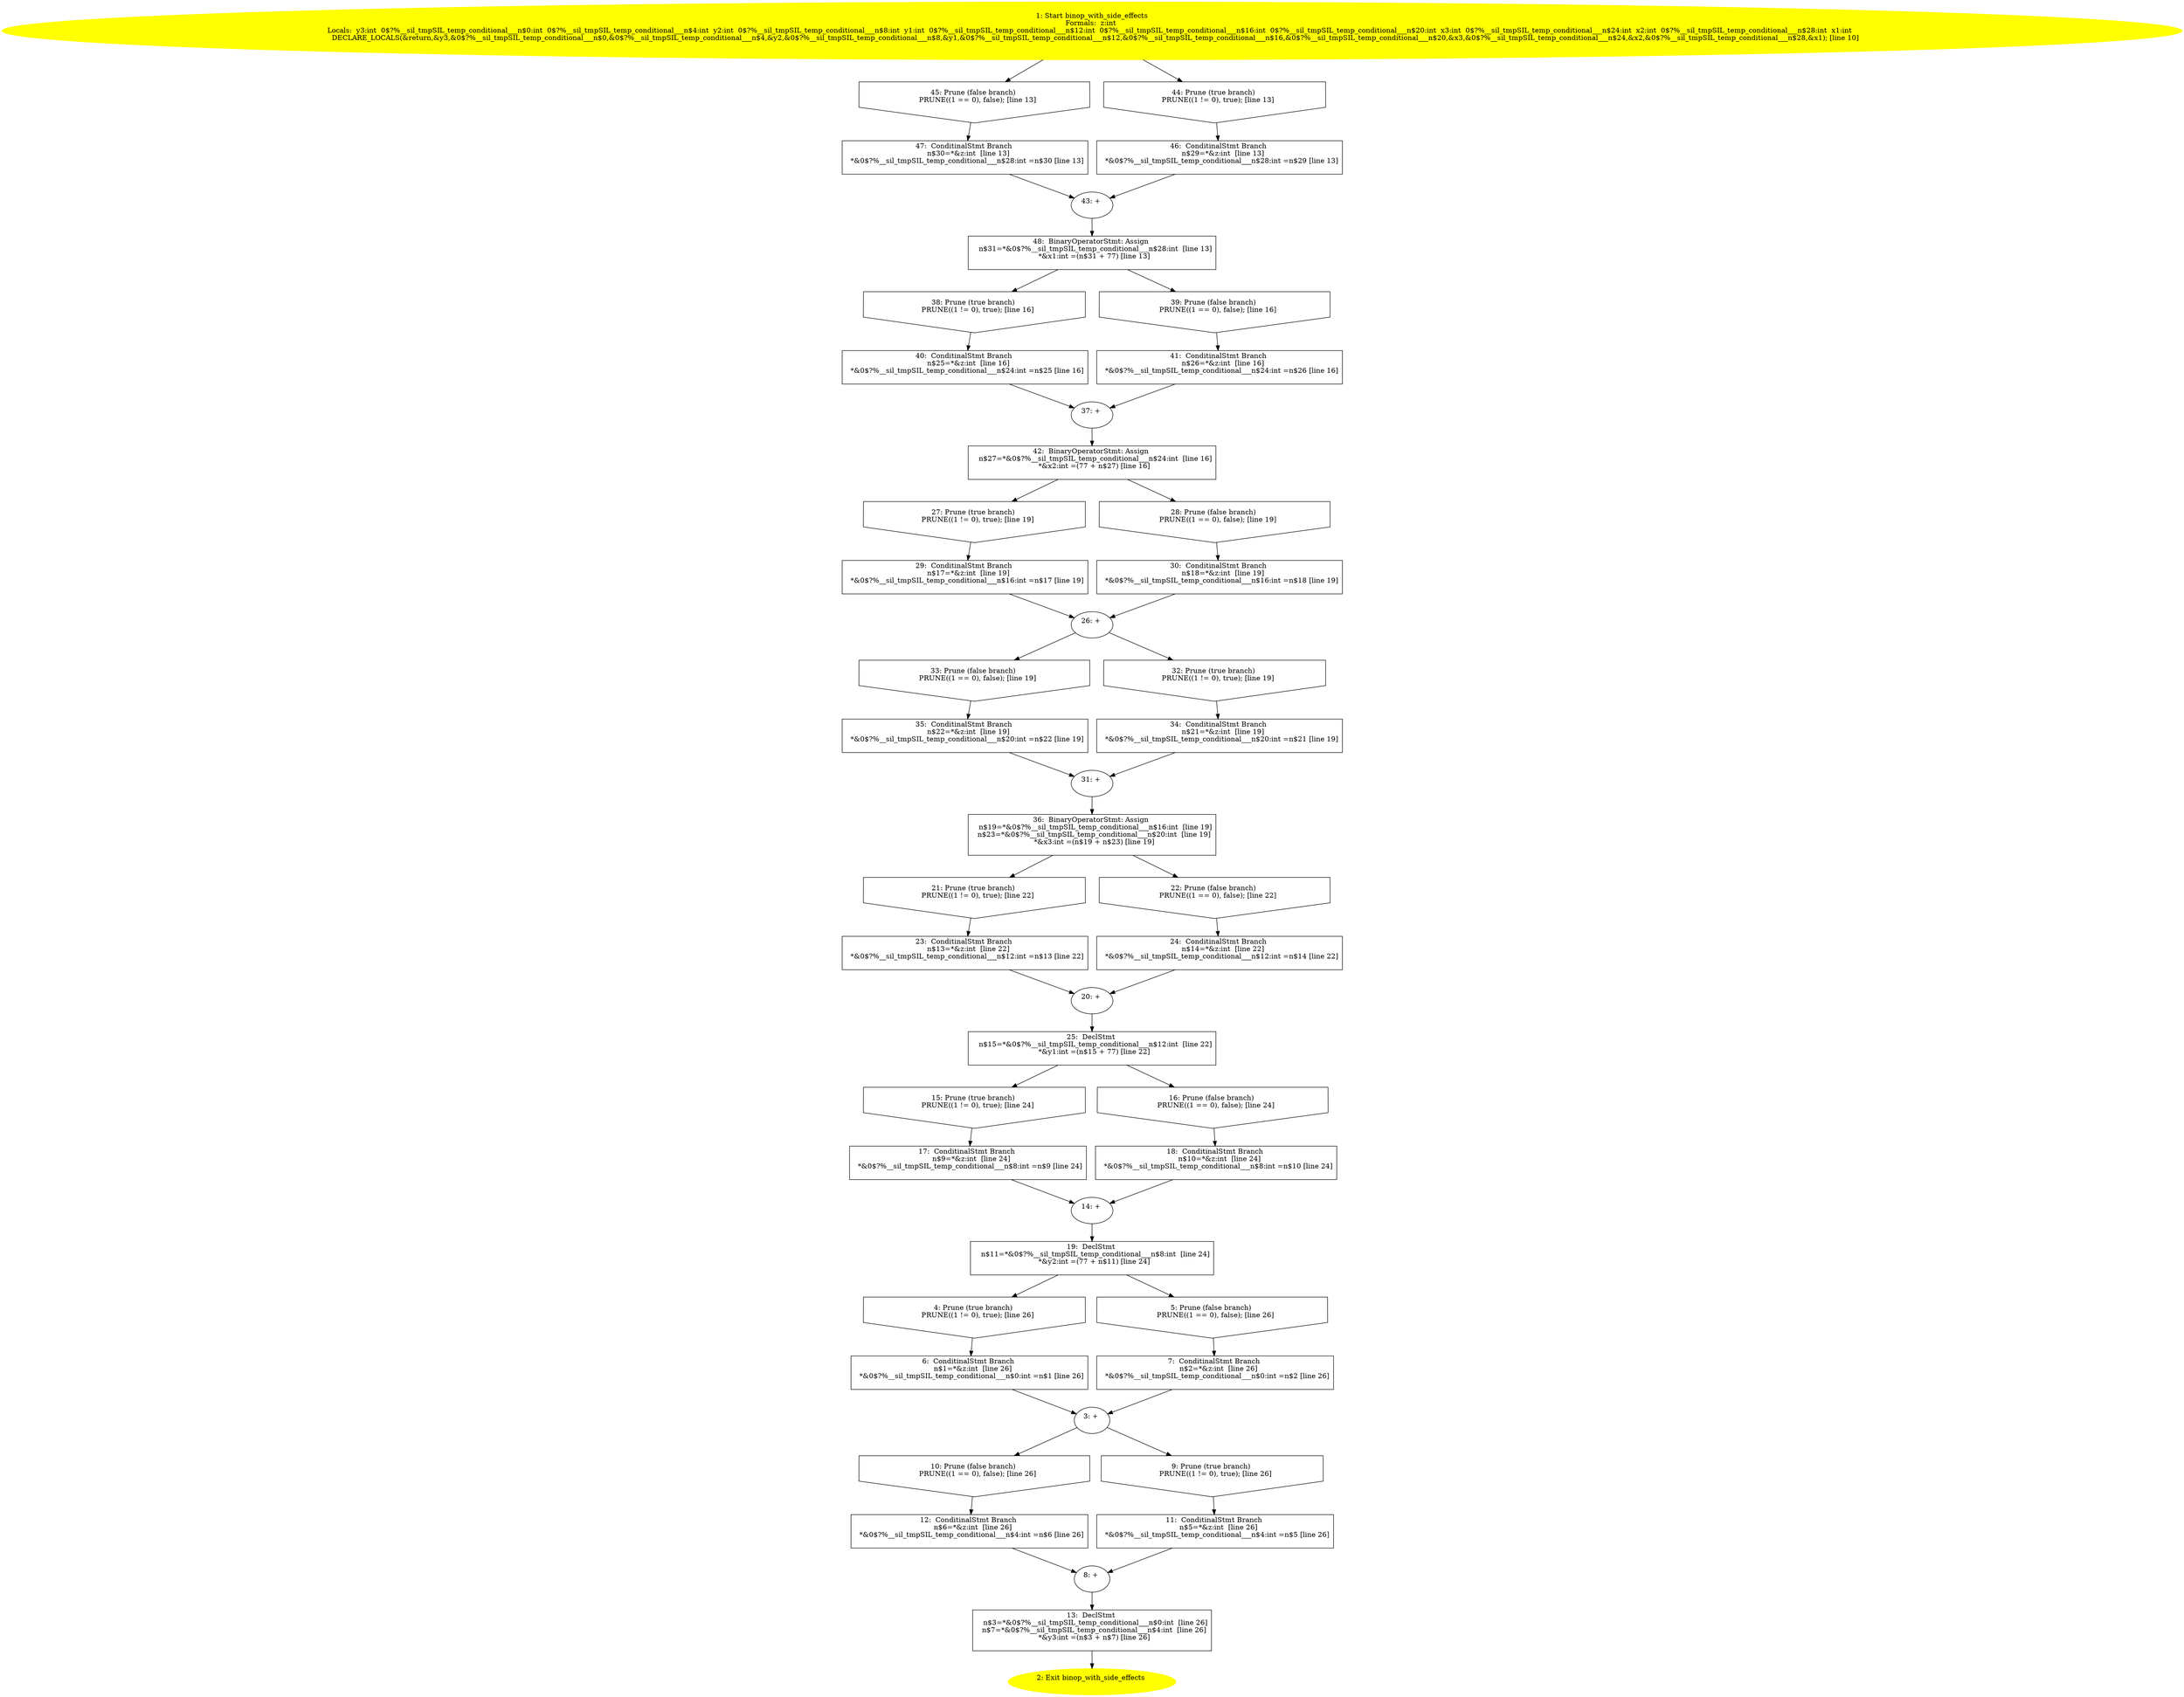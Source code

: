 /* @generated */
digraph iCFG {
"binop_with_side_effects48" [label="48:  BinaryOperatorStmt: Assign \n   n$31=*&0$?%__sil_tmpSIL_temp_conditional___n$28:int  [line 13]\n  *&x1:int =(n$31 + 77) [line 13]\n " shape="box"]
	

	 "binop_with_side_effects48" -> "binop_with_side_effects38" ;
	 "binop_with_side_effects48" -> "binop_with_side_effects39" ;
"binop_with_side_effects47" [label="47:  ConditinalStmt Branch \n   n$30=*&z:int  [line 13]\n  *&0$?%__sil_tmpSIL_temp_conditional___n$28:int =n$30 [line 13]\n " shape="box"]
	

	 "binop_with_side_effects47" -> "binop_with_side_effects43" ;
"binop_with_side_effects46" [label="46:  ConditinalStmt Branch \n   n$29=*&z:int  [line 13]\n  *&0$?%__sil_tmpSIL_temp_conditional___n$28:int =n$29 [line 13]\n " shape="box"]
	

	 "binop_with_side_effects46" -> "binop_with_side_effects43" ;
"binop_with_side_effects45" [label="45: Prune (false branch) \n   PRUNE((1 == 0), false); [line 13]\n " shape="invhouse"]
	

	 "binop_with_side_effects45" -> "binop_with_side_effects47" ;
"binop_with_side_effects44" [label="44: Prune (true branch) \n   PRUNE((1 != 0), true); [line 13]\n " shape="invhouse"]
	

	 "binop_with_side_effects44" -> "binop_with_side_effects46" ;
"binop_with_side_effects43" [label="43: + \n  " ]
	

	 "binop_with_side_effects43" -> "binop_with_side_effects48" ;
"binop_with_side_effects42" [label="42:  BinaryOperatorStmt: Assign \n   n$27=*&0$?%__sil_tmpSIL_temp_conditional___n$24:int  [line 16]\n  *&x2:int =(77 + n$27) [line 16]\n " shape="box"]
	

	 "binop_with_side_effects42" -> "binop_with_side_effects27" ;
	 "binop_with_side_effects42" -> "binop_with_side_effects28" ;
"binop_with_side_effects41" [label="41:  ConditinalStmt Branch \n   n$26=*&z:int  [line 16]\n  *&0$?%__sil_tmpSIL_temp_conditional___n$24:int =n$26 [line 16]\n " shape="box"]
	

	 "binop_with_side_effects41" -> "binop_with_side_effects37" ;
"binop_with_side_effects40" [label="40:  ConditinalStmt Branch \n   n$25=*&z:int  [line 16]\n  *&0$?%__sil_tmpSIL_temp_conditional___n$24:int =n$25 [line 16]\n " shape="box"]
	

	 "binop_with_side_effects40" -> "binop_with_side_effects37" ;
"binop_with_side_effects39" [label="39: Prune (false branch) \n   PRUNE((1 == 0), false); [line 16]\n " shape="invhouse"]
	

	 "binop_with_side_effects39" -> "binop_with_side_effects41" ;
"binop_with_side_effects38" [label="38: Prune (true branch) \n   PRUNE((1 != 0), true); [line 16]\n " shape="invhouse"]
	

	 "binop_with_side_effects38" -> "binop_with_side_effects40" ;
"binop_with_side_effects37" [label="37: + \n  " ]
	

	 "binop_with_side_effects37" -> "binop_with_side_effects42" ;
"binop_with_side_effects36" [label="36:  BinaryOperatorStmt: Assign \n   n$19=*&0$?%__sil_tmpSIL_temp_conditional___n$16:int  [line 19]\n  n$23=*&0$?%__sil_tmpSIL_temp_conditional___n$20:int  [line 19]\n  *&x3:int =(n$19 + n$23) [line 19]\n " shape="box"]
	

	 "binop_with_side_effects36" -> "binop_with_side_effects21" ;
	 "binop_with_side_effects36" -> "binop_with_side_effects22" ;
"binop_with_side_effects35" [label="35:  ConditinalStmt Branch \n   n$22=*&z:int  [line 19]\n  *&0$?%__sil_tmpSIL_temp_conditional___n$20:int =n$22 [line 19]\n " shape="box"]
	

	 "binop_with_side_effects35" -> "binop_with_side_effects31" ;
"binop_with_side_effects34" [label="34:  ConditinalStmt Branch \n   n$21=*&z:int  [line 19]\n  *&0$?%__sil_tmpSIL_temp_conditional___n$20:int =n$21 [line 19]\n " shape="box"]
	

	 "binop_with_side_effects34" -> "binop_with_side_effects31" ;
"binop_with_side_effects33" [label="33: Prune (false branch) \n   PRUNE((1 == 0), false); [line 19]\n " shape="invhouse"]
	

	 "binop_with_side_effects33" -> "binop_with_side_effects35" ;
"binop_with_side_effects32" [label="32: Prune (true branch) \n   PRUNE((1 != 0), true); [line 19]\n " shape="invhouse"]
	

	 "binop_with_side_effects32" -> "binop_with_side_effects34" ;
"binop_with_side_effects31" [label="31: + \n  " ]
	

	 "binop_with_side_effects31" -> "binop_with_side_effects36" ;
"binop_with_side_effects30" [label="30:  ConditinalStmt Branch \n   n$18=*&z:int  [line 19]\n  *&0$?%__sil_tmpSIL_temp_conditional___n$16:int =n$18 [line 19]\n " shape="box"]
	

	 "binop_with_side_effects30" -> "binop_with_side_effects26" ;
"binop_with_side_effects29" [label="29:  ConditinalStmt Branch \n   n$17=*&z:int  [line 19]\n  *&0$?%__sil_tmpSIL_temp_conditional___n$16:int =n$17 [line 19]\n " shape="box"]
	

	 "binop_with_side_effects29" -> "binop_with_side_effects26" ;
"binop_with_side_effects28" [label="28: Prune (false branch) \n   PRUNE((1 == 0), false); [line 19]\n " shape="invhouse"]
	

	 "binop_with_side_effects28" -> "binop_with_side_effects30" ;
"binop_with_side_effects27" [label="27: Prune (true branch) \n   PRUNE((1 != 0), true); [line 19]\n " shape="invhouse"]
	

	 "binop_with_side_effects27" -> "binop_with_side_effects29" ;
"binop_with_side_effects26" [label="26: + \n  " ]
	

	 "binop_with_side_effects26" -> "binop_with_side_effects32" ;
	 "binop_with_side_effects26" -> "binop_with_side_effects33" ;
"binop_with_side_effects25" [label="25:  DeclStmt \n   n$15=*&0$?%__sil_tmpSIL_temp_conditional___n$12:int  [line 22]\n  *&y1:int =(n$15 + 77) [line 22]\n " shape="box"]
	

	 "binop_with_side_effects25" -> "binop_with_side_effects15" ;
	 "binop_with_side_effects25" -> "binop_with_side_effects16" ;
"binop_with_side_effects24" [label="24:  ConditinalStmt Branch \n   n$14=*&z:int  [line 22]\n  *&0$?%__sil_tmpSIL_temp_conditional___n$12:int =n$14 [line 22]\n " shape="box"]
	

	 "binop_with_side_effects24" -> "binop_with_side_effects20" ;
"binop_with_side_effects23" [label="23:  ConditinalStmt Branch \n   n$13=*&z:int  [line 22]\n  *&0$?%__sil_tmpSIL_temp_conditional___n$12:int =n$13 [line 22]\n " shape="box"]
	

	 "binop_with_side_effects23" -> "binop_with_side_effects20" ;
"binop_with_side_effects22" [label="22: Prune (false branch) \n   PRUNE((1 == 0), false); [line 22]\n " shape="invhouse"]
	

	 "binop_with_side_effects22" -> "binop_with_side_effects24" ;
"binop_with_side_effects21" [label="21: Prune (true branch) \n   PRUNE((1 != 0), true); [line 22]\n " shape="invhouse"]
	

	 "binop_with_side_effects21" -> "binop_with_side_effects23" ;
"binop_with_side_effects20" [label="20: + \n  " ]
	

	 "binop_with_side_effects20" -> "binop_with_side_effects25" ;
"binop_with_side_effects19" [label="19:  DeclStmt \n   n$11=*&0$?%__sil_tmpSIL_temp_conditional___n$8:int  [line 24]\n  *&y2:int =(77 + n$11) [line 24]\n " shape="box"]
	

	 "binop_with_side_effects19" -> "binop_with_side_effects4" ;
	 "binop_with_side_effects19" -> "binop_with_side_effects5" ;
"binop_with_side_effects18" [label="18:  ConditinalStmt Branch \n   n$10=*&z:int  [line 24]\n  *&0$?%__sil_tmpSIL_temp_conditional___n$8:int =n$10 [line 24]\n " shape="box"]
	

	 "binop_with_side_effects18" -> "binop_with_side_effects14" ;
"binop_with_side_effects17" [label="17:  ConditinalStmt Branch \n   n$9=*&z:int  [line 24]\n  *&0$?%__sil_tmpSIL_temp_conditional___n$8:int =n$9 [line 24]\n " shape="box"]
	

	 "binop_with_side_effects17" -> "binop_with_side_effects14" ;
"binop_with_side_effects16" [label="16: Prune (false branch) \n   PRUNE((1 == 0), false); [line 24]\n " shape="invhouse"]
	

	 "binop_with_side_effects16" -> "binop_with_side_effects18" ;
"binop_with_side_effects15" [label="15: Prune (true branch) \n   PRUNE((1 != 0), true); [line 24]\n " shape="invhouse"]
	

	 "binop_with_side_effects15" -> "binop_with_side_effects17" ;
"binop_with_side_effects14" [label="14: + \n  " ]
	

	 "binop_with_side_effects14" -> "binop_with_side_effects19" ;
"binop_with_side_effects13" [label="13:  DeclStmt \n   n$3=*&0$?%__sil_tmpSIL_temp_conditional___n$0:int  [line 26]\n  n$7=*&0$?%__sil_tmpSIL_temp_conditional___n$4:int  [line 26]\n  *&y3:int =(n$3 + n$7) [line 26]\n " shape="box"]
	

	 "binop_with_side_effects13" -> "binop_with_side_effects2" ;
"binop_with_side_effects12" [label="12:  ConditinalStmt Branch \n   n$6=*&z:int  [line 26]\n  *&0$?%__sil_tmpSIL_temp_conditional___n$4:int =n$6 [line 26]\n " shape="box"]
	

	 "binop_with_side_effects12" -> "binop_with_side_effects8" ;
"binop_with_side_effects11" [label="11:  ConditinalStmt Branch \n   n$5=*&z:int  [line 26]\n  *&0$?%__sil_tmpSIL_temp_conditional___n$4:int =n$5 [line 26]\n " shape="box"]
	

	 "binop_with_side_effects11" -> "binop_with_side_effects8" ;
"binop_with_side_effects10" [label="10: Prune (false branch) \n   PRUNE((1 == 0), false); [line 26]\n " shape="invhouse"]
	

	 "binop_with_side_effects10" -> "binop_with_side_effects12" ;
"binop_with_side_effects9" [label="9: Prune (true branch) \n   PRUNE((1 != 0), true); [line 26]\n " shape="invhouse"]
	

	 "binop_with_side_effects9" -> "binop_with_side_effects11" ;
"binop_with_side_effects8" [label="8: + \n  " ]
	

	 "binop_with_side_effects8" -> "binop_with_side_effects13" ;
"binop_with_side_effects7" [label="7:  ConditinalStmt Branch \n   n$2=*&z:int  [line 26]\n  *&0$?%__sil_tmpSIL_temp_conditional___n$0:int =n$2 [line 26]\n " shape="box"]
	

	 "binop_with_side_effects7" -> "binop_with_side_effects3" ;
"binop_with_side_effects6" [label="6:  ConditinalStmt Branch \n   n$1=*&z:int  [line 26]\n  *&0$?%__sil_tmpSIL_temp_conditional___n$0:int =n$1 [line 26]\n " shape="box"]
	

	 "binop_with_side_effects6" -> "binop_with_side_effects3" ;
"binop_with_side_effects5" [label="5: Prune (false branch) \n   PRUNE((1 == 0), false); [line 26]\n " shape="invhouse"]
	

	 "binop_with_side_effects5" -> "binop_with_side_effects7" ;
"binop_with_side_effects4" [label="4: Prune (true branch) \n   PRUNE((1 != 0), true); [line 26]\n " shape="invhouse"]
	

	 "binop_with_side_effects4" -> "binop_with_side_effects6" ;
"binop_with_side_effects3" [label="3: + \n  " ]
	

	 "binop_with_side_effects3" -> "binop_with_side_effects9" ;
	 "binop_with_side_effects3" -> "binop_with_side_effects10" ;
"binop_with_side_effects2" [label="2: Exit binop_with_side_effects \n  " color=yellow style=filled]
	

"binop_with_side_effects1" [label="1: Start binop_with_side_effects\nFormals:  z:int \nLocals:  y3:int  0$?%__sil_tmpSIL_temp_conditional___n$0:int  0$?%__sil_tmpSIL_temp_conditional___n$4:int  y2:int  0$?%__sil_tmpSIL_temp_conditional___n$8:int  y1:int  0$?%__sil_tmpSIL_temp_conditional___n$12:int  0$?%__sil_tmpSIL_temp_conditional___n$16:int  0$?%__sil_tmpSIL_temp_conditional___n$20:int  x3:int  0$?%__sil_tmpSIL_temp_conditional___n$24:int  x2:int  0$?%__sil_tmpSIL_temp_conditional___n$28:int  x1:int  \n   DECLARE_LOCALS(&return,&y3,&0$?%__sil_tmpSIL_temp_conditional___n$0,&0$?%__sil_tmpSIL_temp_conditional___n$4,&y2,&0$?%__sil_tmpSIL_temp_conditional___n$8,&y1,&0$?%__sil_tmpSIL_temp_conditional___n$12,&0$?%__sil_tmpSIL_temp_conditional___n$16,&0$?%__sil_tmpSIL_temp_conditional___n$20,&x3,&0$?%__sil_tmpSIL_temp_conditional___n$24,&x2,&0$?%__sil_tmpSIL_temp_conditional___n$28,&x1); [line 10]\n " color=yellow style=filled]
	

	 "binop_with_side_effects1" -> "binop_with_side_effects44" ;
	 "binop_with_side_effects1" -> "binop_with_side_effects45" ;
}
